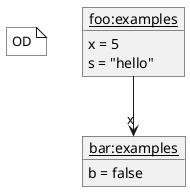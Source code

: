 @startuml
note "OD" as tag #white
object "__foo:examples__" as foo {
  x = 5
  s = "hello"
}
object "__bar:examples__" as bar {
  b = false
}
foo--> "x" bar
@enduml